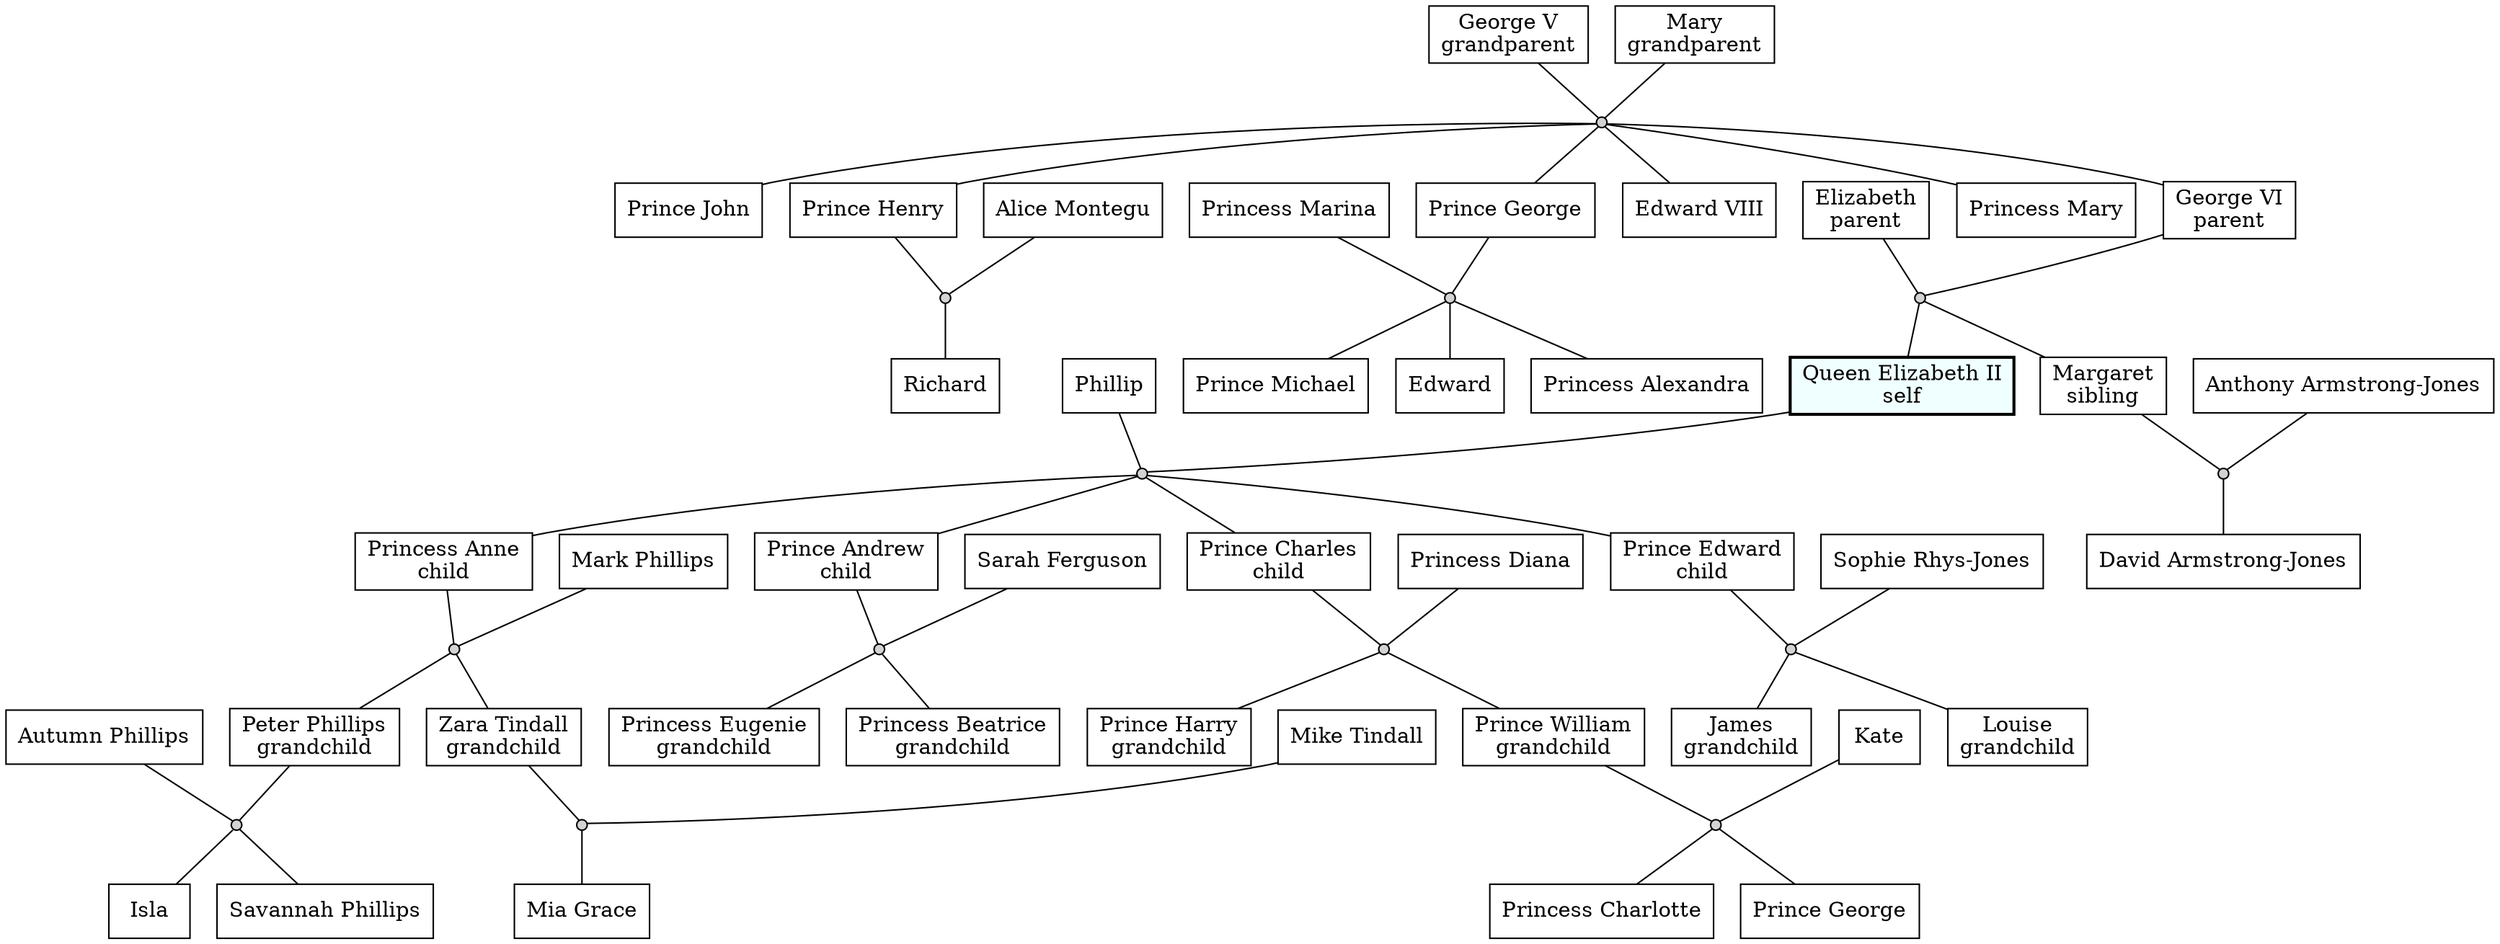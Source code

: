 graph {
"0x7ffd9b620680" [shape=box, label="George V\ngrandparent", style=filled, fillcolor=white];
"0x7ffd9b620680+0x7ffd9b6206d0"[shape=circle, style=filled, label="", height=0.1, width=0.1];
"0x7ffd9b6206d0" [shape=box, label="Mary\ngrandparent", style=filled, fillcolor=white];
"0x7ffd9b620720" [shape=box, label="George VI\nparent", style=filled, fillcolor=white];
"0x7ffd9b620720+0x7ffd9b620770"[shape=circle, style=filled, label="", height=0.1, width=0.1];
"0x7ffd9b620770" [shape=box, label="Elizabeth\nparent", style=filled, fillcolor=white];
"0x7ffd9b6207c0" [shape=box, label="Queen Elizabeth II\nself", style="bold, filled", fillcolor=azure1];
"0x7ffd9b6207c0+0x7ffd9b620810"[shape=circle, style=filled, label="", height=0.1, width=0.1];
"0x7ffd9b620810" [shape=box, label="Phillip", style=filled, fillcolor=white];
"0x7ffd9b620860" [shape=box, label="Prince Charles\nchild", style=filled, fillcolor=white];
"0x7ffd9b620860+0x7ffd9b6208b0"[shape=circle, style=filled, label="", height=0.1, width=0.1];
"0x7ffd9b6208b0" [shape=box, label="Princess Diana", style=filled, fillcolor=white];
"0x7ffd9b620900" [shape=box, label="Prince William\ngrandchild", style=filled, fillcolor=white];
"0x7ffd9b620900+0x7ffd9b620950"[shape=circle, style=filled, label="", height=0.1, width=0.1];
"0x7ffd9b620950" [shape=box, label="Kate", style=filled, fillcolor=white];
"0x7ffd9b6209a0" [shape=box, label="Prince George", style=filled, fillcolor=white];
"0x7ffd9b6209f0" [shape=box, label="Princess Charlotte", style=filled, fillcolor=white];
"0x7ffd9b620a40" [shape=box, label="Prince Harry\ngrandchild", style=filled, fillcolor=white];
"0x7ffd9b620a90" [shape=box, label="Princess Anne\nchild", style=filled, fillcolor=white];
"0x7ffd9b620a90+0x7ffd9b620ae0"[shape=circle, style=filled, label="", height=0.1, width=0.1];
"0x7ffd9b620ae0" [shape=box, label="Mark Phillips", style=filled, fillcolor=white];
"0x7ffd9b620b30" [shape=box, label="Peter Phillips\ngrandchild", style=filled, fillcolor=white];
"0x7ffd9b620b30+0x7ffd9b620bd0"[shape=circle, style=filled, label="", height=0.1, width=0.1];
"0x7ffd9b620b80" [shape=box, label="Zara Tindall\ngrandchild", style=filled, fillcolor=white];
"0x7ffd9b620b80+0x7ffd9b620cc0"[shape=circle, style=filled, label="", height=0.1, width=0.1];
"0x7ffd9b620bd0" [shape=box, label="Autumn Phillips", style=filled, fillcolor=white];
"0x7ffd9b620c20" [shape=box, label="Savannah Phillips", style=filled, fillcolor=white];
"0x7ffd9b620c70" [shape=box, label="Isla", style=filled, fillcolor=white];
"0x7ffd9b620cc0" [shape=box, label="Mike Tindall", style=filled, fillcolor=white];
"0x7ffd9b620d10" [shape=box, label="Mia Grace", style=filled, fillcolor=white];
"0x7ffd9b620d60" [shape=box, label="Prince Andrew\nchild", style=filled, fillcolor=white];
"0x7ffd9b620d60+0x7ffd9b620db0"[shape=circle, style=filled, label="", height=0.1, width=0.1];
"0x7ffd9b620db0" [shape=box, label="Sarah Ferguson", style=filled, fillcolor=white];
"0x7ffd9b620e00" [shape=box, label="Princess Beatrice\ngrandchild", style=filled, fillcolor=white];
"0x7ffd9b620e50" [shape=box, label="Princess Eugenie\ngrandchild", style=filled, fillcolor=white];
"0x7ffd9b620ea0" [shape=box, label="Prince Edward\nchild", style=filled, fillcolor=white];
"0x7ffd9b620ea0+0x7ffd9b620ef0"[shape=circle, style=filled, label="", height=0.1, width=0.1];
"0x7ffd9b620ef0" [shape=box, label="Sophie Rhys-Jones", style=filled, fillcolor=white];
"0x7ffd9b620f40" [shape=box, label="Louise\ngrandchild", style=filled, fillcolor=white];
"0x7ffd9b620f90" [shape=box, label="James\ngrandchild", style=filled, fillcolor=white];
"0x7ffd9b620fe0" [shape=box, label="Margaret\nsibling", style=filled, fillcolor=white];
"0x7ffd9b620fe0+0x7ffd9b621030"[shape=circle, style=filled, label="", height=0.1, width=0.1];
"0x7ffd9b621030" [shape=box, label="Anthony Armstrong-Jones", style=filled, fillcolor=white];
"0x7ffd9b621080" [shape=box, label="David Armstrong-Jones", style=filled, fillcolor=white];
"0x7ffd9b6210d0" [shape=box, label="Edward VIII", style=filled, fillcolor=white];
"0x7ffd9b621120" [shape=box, label="Princess Mary", style=filled, fillcolor=white];
"0x7ffd9b621170" [shape=box, label="Prince John", style=filled, fillcolor=white];
"0x7ffd9b6211c0" [shape=box, label="Prince Henry", style=filled, fillcolor=white];
"0x7ffd9b6211c0+0x7ffd9b621260"[shape=circle, style=filled, label="", height=0.1, width=0.1];
"0x7ffd9b621210" [shape=box, label="Prince George", style=filled, fillcolor=white];
"0x7ffd9b621210+0x7ffd9b621300"[shape=circle, style=filled, label="", height=0.1, width=0.1];
"0x7ffd9b621260" [shape=box, label="Alice Montegu", style=filled, fillcolor=white];
"0x7ffd9b6212b0" [shape=box, label="Richard", style=filled, fillcolor=white];
"0x7ffd9b621300" [shape=box, label="Princess Marina", style=filled, fillcolor=white];
"0x7ffd9b621350" [shape=box, label="Edward", style=filled, fillcolor=white];
"0x7ffd9b6213a0" [shape=box, label="Princess Alexandra", style=filled, fillcolor=white];
"0x7ffd9b6213f0" [shape=box, label="Prince Michael", style=filled, fillcolor=white];
"0x7ffd9b620ea0+0x7ffd9b620ef0"--"0x7ffd9b620f40";
"0x7ffd9b620ef0"--"0x7ffd9b620ea0+0x7ffd9b620ef0";
"0x7ffd9b620ea0"--"0x7ffd9b620ea0+0x7ffd9b620ef0";
"0x7ffd9b620ea0+0x7ffd9b620ef0"--"0x7ffd9b620f90";
"0x7ffd9b620d60+0x7ffd9b620db0"--"0x7ffd9b620e00";
"0x7ffd9b620db0"--"0x7ffd9b620d60+0x7ffd9b620db0";
"0x7ffd9b620d60"--"0x7ffd9b620d60+0x7ffd9b620db0";
"0x7ffd9b620d60+0x7ffd9b620db0"--"0x7ffd9b620e50";
"0x7ffd9b620cc0"--"0x7ffd9b620b80+0x7ffd9b620cc0";
"0x7ffd9b620b80"--"0x7ffd9b620b80+0x7ffd9b620cc0";
"0x7ffd9b620b80+0x7ffd9b620cc0"--"0x7ffd9b620d10";
"0x7ffd9b620b30+0x7ffd9b620bd0"--"0x7ffd9b620c20";
"0x7ffd9b620bd0"--"0x7ffd9b620b30+0x7ffd9b620bd0";
"0x7ffd9b620b30"--"0x7ffd9b620b30+0x7ffd9b620bd0";
"0x7ffd9b620b30+0x7ffd9b620bd0"--"0x7ffd9b620c70";
"0x7ffd9b620a90+0x7ffd9b620ae0"--"0x7ffd9b620b30";
"0x7ffd9b620ae0"--"0x7ffd9b620a90+0x7ffd9b620ae0";
"0x7ffd9b620a90"--"0x7ffd9b620a90+0x7ffd9b620ae0";
"0x7ffd9b620a90+0x7ffd9b620ae0"--"0x7ffd9b620b80";
"0x7ffd9b620900+0x7ffd9b620950"--"0x7ffd9b6209a0";
"0x7ffd9b620950"--"0x7ffd9b620900+0x7ffd9b620950";
"0x7ffd9b620900"--"0x7ffd9b620900+0x7ffd9b620950";
"0x7ffd9b620900+0x7ffd9b620950"--"0x7ffd9b6209f0";
"0x7ffd9b620860+0x7ffd9b6208b0"--"0x7ffd9b620900";
"0x7ffd9b620860"--"0x7ffd9b620860+0x7ffd9b6208b0";
"0x7ffd9b6208b0"--"0x7ffd9b620860+0x7ffd9b6208b0";
"0x7ffd9b620860+0x7ffd9b6208b0"--"0x7ffd9b620a40";
"0x7ffd9b6207c0+0x7ffd9b620810"--"0x7ffd9b620860";
"0x7ffd9b6207c0+0x7ffd9b620810"--"0x7ffd9b620a90";
"0x7ffd9b6207c0+0x7ffd9b620810"--"0x7ffd9b620d60";
"0x7ffd9b620810"--"0x7ffd9b6207c0+0x7ffd9b620810";
"0x7ffd9b6207c0"--"0x7ffd9b6207c0+0x7ffd9b620810";
"0x7ffd9b6207c0+0x7ffd9b620810"--"0x7ffd9b620ea0";
"0x7ffd9b621030"--"0x7ffd9b620fe0+0x7ffd9b621030";
"0x7ffd9b620fe0"--"0x7ffd9b620fe0+0x7ffd9b621030";
"0x7ffd9b620fe0+0x7ffd9b621030"--"0x7ffd9b621080";
"0x7ffd9b620720+0x7ffd9b620770"--"0x7ffd9b620fe0";
"0x7ffd9b621210+0x7ffd9b621300"--"0x7ffd9b621350";
"0x7ffd9b621210+0x7ffd9b621300"--"0x7ffd9b6213a0";
"0x7ffd9b621300"--"0x7ffd9b621210+0x7ffd9b621300";
"0x7ffd9b621210"--"0x7ffd9b621210+0x7ffd9b621300";
"0x7ffd9b621210+0x7ffd9b621300"--"0x7ffd9b6213f0";
"0x7ffd9b621260"--"0x7ffd9b6211c0+0x7ffd9b621260";
"0x7ffd9b6211c0"--"0x7ffd9b6211c0+0x7ffd9b621260";
"0x7ffd9b6211c0+0x7ffd9b621260"--"0x7ffd9b6212b0";
"0x7ffd9b620680+0x7ffd9b6206d0"--"0x7ffd9b6210d0";
"0x7ffd9b620680+0x7ffd9b6206d0"--"0x7ffd9b621120";
"0x7ffd9b620680+0x7ffd9b6206d0"--"0x7ffd9b621170";
"0x7ffd9b620680+0x7ffd9b6206d0"--"0x7ffd9b6211c0";
"0x7ffd9b620680+0x7ffd9b6206d0"--"0x7ffd9b621210";
"0x7ffd9b6206d0"--"0x7ffd9b620680+0x7ffd9b6206d0";
"0x7ffd9b620680"--"0x7ffd9b620680+0x7ffd9b6206d0";
"0x7ffd9b620680+0x7ffd9b6206d0"--"0x7ffd9b620720";
"0x7ffd9b620770"--"0x7ffd9b620720+0x7ffd9b620770";
"0x7ffd9b620720"--"0x7ffd9b620720+0x7ffd9b620770";
"0x7ffd9b620720+0x7ffd9b620770"--"0x7ffd9b6207c0";
}
